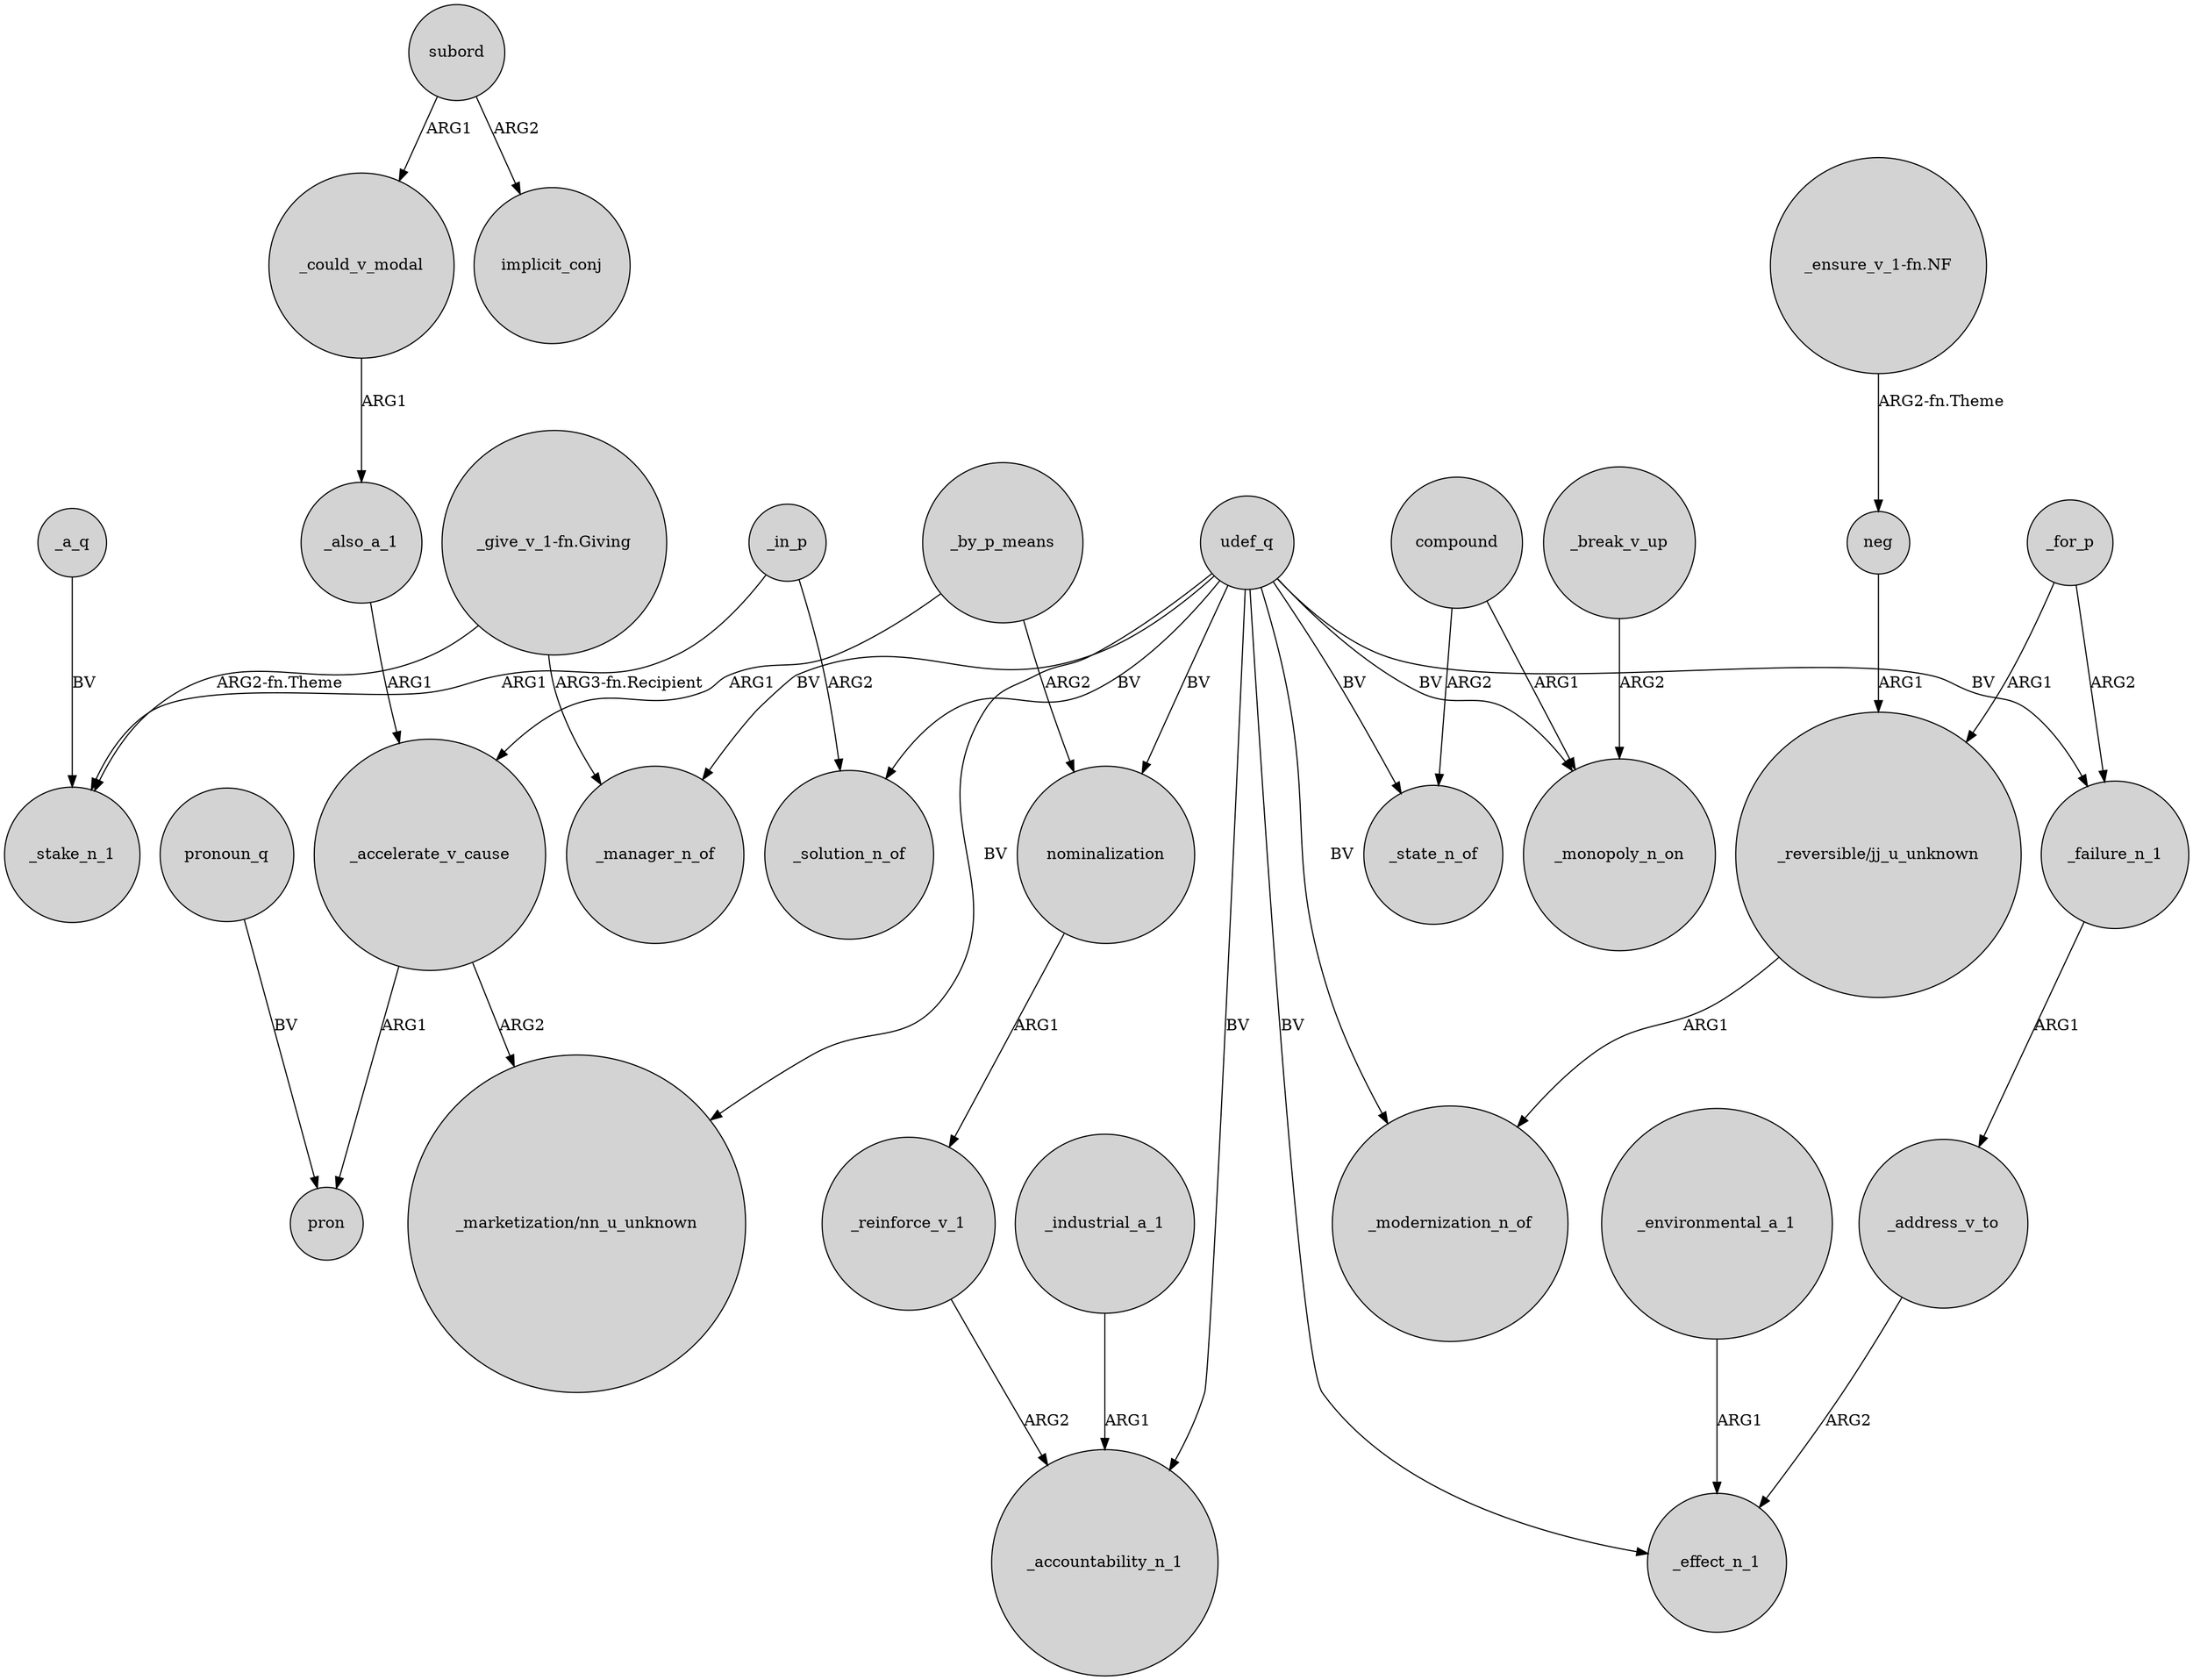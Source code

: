 digraph {
	node [shape=circle style=filled]
	_a_q -> _stake_n_1 [label=BV]
	"_give_v_1-fn.Giving" -> _manager_n_of [label="ARG3-fn.Recipient"]
	_in_p -> _solution_n_of [label=ARG2]
	_for_p -> "_reversible/jj_u_unknown" [label=ARG1]
	_by_p_means -> nominalization [label=ARG2]
	subord -> implicit_conj [label=ARG2]
	udef_q -> _state_n_of [label=BV]
	compound -> _monopoly_n_on [label=ARG1]
	compound -> _state_n_of [label=ARG2]
	_industrial_a_1 -> _accountability_n_1 [label=ARG1]
	_address_v_to -> _effect_n_1 [label=ARG2]
	subord -> _could_v_modal [label=ARG1]
	udef_q -> _effect_n_1 [label=BV]
	_could_v_modal -> _also_a_1 [label=ARG1]
	_environmental_a_1 -> _effect_n_1 [label=ARG1]
	_by_p_means -> _accelerate_v_cause [label=ARG1]
	udef_q -> _solution_n_of [label=BV]
	_accelerate_v_cause -> "_marketization/nn_u_unknown" [label=ARG2]
	_in_p -> _stake_n_1 [label=ARG1]
	pronoun_q -> pron [label=BV]
	"_reversible/jj_u_unknown" -> _modernization_n_of [label=ARG1]
	_break_v_up -> _monopoly_n_on [label=ARG2]
	_accelerate_v_cause -> pron [label=ARG1]
	udef_q -> _modernization_n_of [label=BV]
	neg -> "_reversible/jj_u_unknown" [label=ARG1]
	nominalization -> _reinforce_v_1 [label=ARG1]
	udef_q -> "_marketization/nn_u_unknown" [label=BV]
	_failure_n_1 -> _address_v_to [label=ARG1]
	udef_q -> _failure_n_1 [label=BV]
	_also_a_1 -> _accelerate_v_cause [label=ARG1]
	"_give_v_1-fn.Giving" -> _stake_n_1 [label="ARG2-fn.Theme"]
	_reinforce_v_1 -> _accountability_n_1 [label=ARG2]
	udef_q -> _monopoly_n_on [label=BV]
	udef_q -> nominalization [label=BV]
	udef_q -> _manager_n_of [label=BV]
	udef_q -> _accountability_n_1 [label=BV]
	_for_p -> _failure_n_1 [label=ARG2]
	"_ensure_v_1-fn.NF" -> neg [label="ARG2-fn.Theme"]
}
